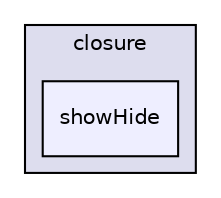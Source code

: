 digraph "libs/angular/angular-material-fileinput-master/bower_components/angular-material/modules/closure/showHide" {
  compound=true
  node [ fontsize="10", fontname="Helvetica"];
  edge [ labelfontsize="10", labelfontname="Helvetica"];
  subgraph clusterdir_9508a65cdb91278c0406c0d6c7b30c42 {
    graph [ bgcolor="#ddddee", pencolor="black", label="closure" fontname="Helvetica", fontsize="10", URL="dir_9508a65cdb91278c0406c0d6c7b30c42.html"]
  dir_84bb857faadcf6800f74cef792017765 [shape=box, label="showHide", style="filled", fillcolor="#eeeeff", pencolor="black", URL="dir_84bb857faadcf6800f74cef792017765.html"];
  }
}
